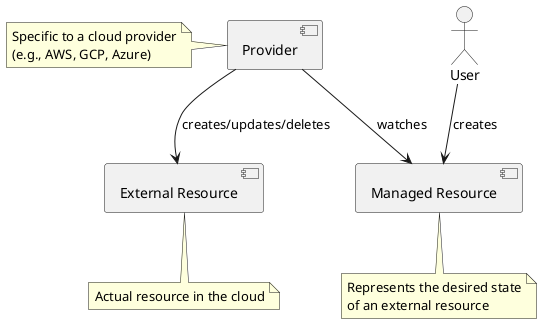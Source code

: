 @startuml
actor User

component "Provider"
component "Managed Resource"
component "External Resource"

User --> "Managed Resource" : creates
"Provider" --> "Managed Resource" : watches
"Provider" --> "External Resource" : creates/updates/deletes

note left of "Provider" : Specific to a cloud provider\n(e.g., AWS, GCP, Azure)
note bottom of "Managed Resource" : Represents the desired state\nof an external resource
note bottom of "External Resource" : Actual resource in the cloud
@enduml